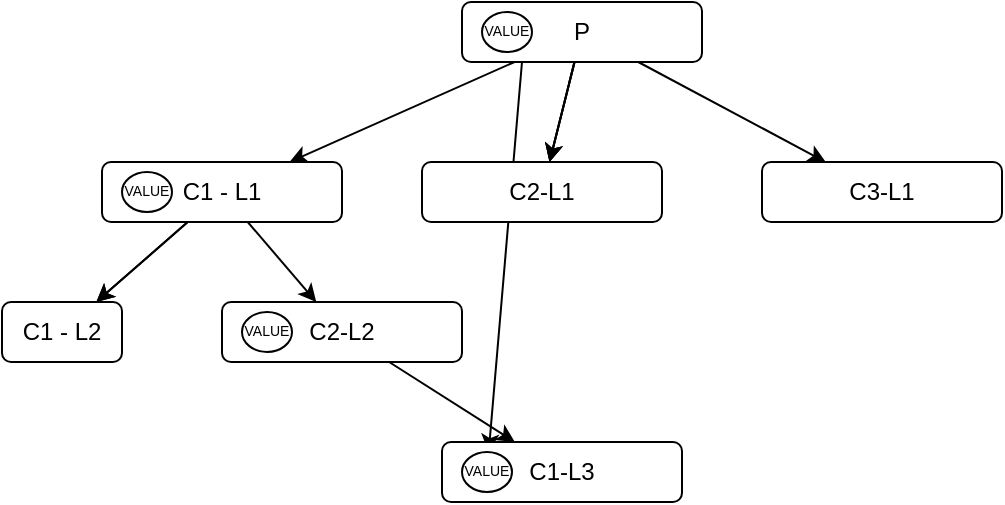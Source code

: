 <mxfile>
    <diagram id="TDNyqI5c9HowpAjc8BHf" name="Page-1">
        <mxGraphModel dx="1452" dy="347" grid="1" gridSize="10" guides="1" tooltips="1" connect="1" arrows="1" fold="1" page="1" pageScale="1" pageWidth="850" pageHeight="1100" math="0" shadow="0">
            <root>
                <mxCell id="0"/>
                <mxCell id="1" parent="0"/>
                <mxCell id="5" value="" style="edgeStyle=none;html=1;" edge="1" parent="1" source="2" target="4">
                    <mxGeometry relative="1" as="geometry"/>
                </mxCell>
                <mxCell id="7" value="" style="edgeStyle=none;html=1;" edge="1" parent="1" source="2" target="6">
                    <mxGeometry relative="1" as="geometry"/>
                </mxCell>
                <mxCell id="8" value="" style="edgeStyle=none;html=1;" edge="1" parent="1" source="2" target="6">
                    <mxGeometry relative="1" as="geometry"/>
                </mxCell>
                <mxCell id="9" value="" style="edgeStyle=none;html=1;" edge="1" parent="1" source="2" target="6">
                    <mxGeometry relative="1" as="geometry"/>
                </mxCell>
                <mxCell id="11" value="" style="edgeStyle=none;html=1;" edge="1" parent="1" source="2" target="10">
                    <mxGeometry relative="1" as="geometry"/>
                </mxCell>
                <mxCell id="27" value="" style="edgeStyle=none;html=1;" edge="1" parent="1" source="2" target="26">
                    <mxGeometry relative="1" as="geometry"/>
                </mxCell>
                <mxCell id="31" style="edgeStyle=none;html=1;exitX=0.25;exitY=1;exitDx=0;exitDy=0;fontSize=7;" edge="1" parent="1" source="2" target="30">
                    <mxGeometry relative="1" as="geometry"/>
                </mxCell>
                <mxCell id="2" value="P" style="rounded=1;whiteSpace=wrap;html=1;" vertex="1" parent="1">
                    <mxGeometry x="200" y="70" width="120" height="30" as="geometry"/>
                </mxCell>
                <mxCell id="13" value="" style="edgeStyle=none;html=1;" edge="1" parent="1" source="4" target="12">
                    <mxGeometry relative="1" as="geometry"/>
                </mxCell>
                <mxCell id="16" value="" style="edgeStyle=none;html=1;" edge="1" parent="1" source="4" target="12">
                    <mxGeometry relative="1" as="geometry"/>
                </mxCell>
                <mxCell id="18" value="" style="edgeStyle=none;html=1;" edge="1" parent="1" source="4" target="17">
                    <mxGeometry relative="1" as="geometry"/>
                </mxCell>
                <mxCell id="4" value="C1 - L1" style="rounded=1;whiteSpace=wrap;html=1;" vertex="1" parent="1">
                    <mxGeometry x="20" y="150" width="120" height="30" as="geometry"/>
                </mxCell>
                <mxCell id="6" value="C2-L1" style="rounded=1;whiteSpace=wrap;html=1;" vertex="1" parent="1">
                    <mxGeometry x="180" y="150" width="120" height="30" as="geometry"/>
                </mxCell>
                <mxCell id="10" value="C3-L1" style="rounded=1;whiteSpace=wrap;html=1;" vertex="1" parent="1">
                    <mxGeometry x="350" y="150" width="120" height="30" as="geometry"/>
                </mxCell>
                <mxCell id="12" value="C1 - L2" style="rounded=1;whiteSpace=wrap;html=1;" vertex="1" parent="1">
                    <mxGeometry x="-30" y="220" width="60" height="30" as="geometry"/>
                </mxCell>
                <mxCell id="25" value="" style="edgeStyle=none;html=1;" edge="1" parent="1" source="17" target="24">
                    <mxGeometry relative="1" as="geometry"/>
                </mxCell>
                <mxCell id="17" value="C2-L2&lt;br&gt;" style="rounded=1;whiteSpace=wrap;html=1;" vertex="1" parent="1">
                    <mxGeometry x="80" y="220" width="120" height="30" as="geometry"/>
                </mxCell>
                <mxCell id="24" value="C1-L3&lt;br&gt;" style="rounded=1;whiteSpace=wrap;html=1;" vertex="1" parent="1">
                    <mxGeometry x="190" y="290" width="120" height="30" as="geometry"/>
                </mxCell>
                <mxCell id="26" value="VALUE" style="ellipse;whiteSpace=wrap;html=1;rounded=1;fontSize=7;" vertex="1" parent="1">
                    <mxGeometry x="210" y="75" width="25" height="20" as="geometry"/>
                </mxCell>
                <mxCell id="28" value="VALUE" style="ellipse;whiteSpace=wrap;html=1;rounded=1;fontSize=7;" vertex="1" parent="1">
                    <mxGeometry x="30" y="155" width="25" height="20" as="geometry"/>
                </mxCell>
                <mxCell id="29" value="VALUE" style="ellipse;whiteSpace=wrap;html=1;rounded=1;fontSize=7;" vertex="1" parent="1">
                    <mxGeometry x="90" y="225" width="25" height="20" as="geometry"/>
                </mxCell>
                <mxCell id="30" value="VALUE" style="ellipse;whiteSpace=wrap;html=1;rounded=1;fontSize=7;" vertex="1" parent="1">
                    <mxGeometry x="200" y="295" width="25" height="20" as="geometry"/>
                </mxCell>
            </root>
        </mxGraphModel>
    </diagram>
</mxfile>